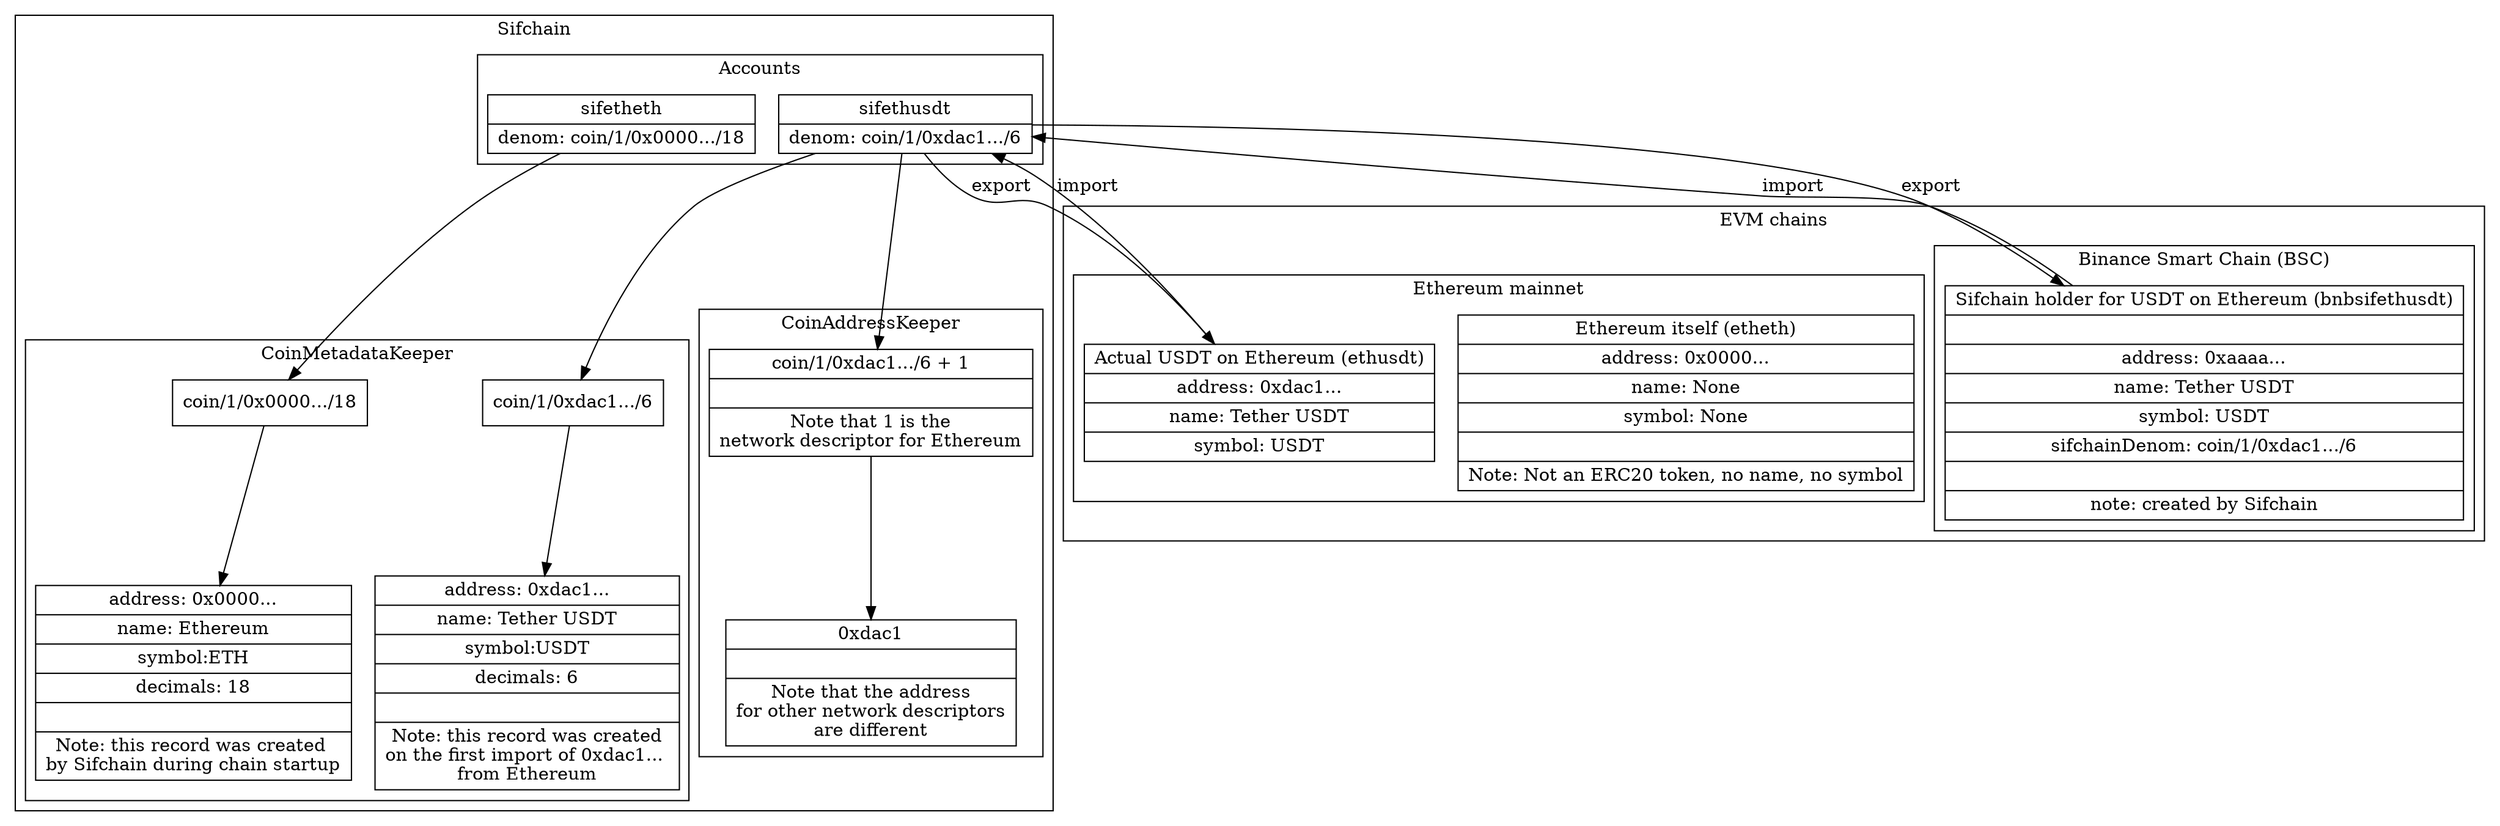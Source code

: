 digraph G {
    node [
        shape = "record"
    ]

    subgraph cluster_sifchain {
        label="Sifchain"
        subgraph cluster_coins {
            label="Accounts"
            sifethusdt [label="{sifethusdt|denom: coin/1/0xdac1.../6}"]
            sifetheth [label="{sifetheth|denom: coin/1/0x0000.../18}"]
        }

        subgraph cluster_coinmetadatakeeper {
            label="CoinMetadataKeeper"
            sifethusdtdenom [label="coin/1/0xdac1.../6}"]
            sifethusdtmetdata [label="{address: 0xdac1...|name: Tether USDT|symbol:USDT|decimals: 6||Note: this record was created\non the first import of 0xdac1... \nfrom Ethereum}"]
            sifethusdtdenom -> sifethusdtmetdata
            sifethusdt -> sifethusdtdenom

            sifethethdenom [label="coin/1/0x0000.../18}"]
            sifethethmetdata [label="{address: 0x0000...|name: Ethereum|symbol:ETH|decimals: 18||Note: this record was created \nby Sifchain during chain startup}"]
            sifethethdenom -> sifethethmetdata
            sifetheth -> sifethethdenom
        }
        subgraph cluster_coinaddresskeeper {
            label="CoinAddressKeeper"
            sifethethdenomandnetworkdescriptor [label="{coin/1/0xdac1.../6 + 1||Note that 1 is the\nnetwork descriptor for Ethereum}"]
            sifethusdtethaddr [label="{0xdac1||Note that the address\nfor other network descriptors\nare different}"]
            sifethusdt -> sifethethdenomandnetworkdescriptor
            sifethethdenomandnetworkdescriptor -> sifethusdtethaddr
        }
    }
    subgraph cluster_evm {
        label="EVM chains"
        subgraph cluster_etherum {
            label="Ethereum mainnet"
            etheth
            ethusdt
        }
        subgraph cluster_bsc {
            label="Binance Smart Chain (BSC)"
            bnbsifethusdt
        }
    }

    etheth [label="{Ethereum itself (etheth)|address: 0x0000...|name: None|symbol: None||Note: Not an ERC20 token, no name, no symbol}"]
    ethusdt [label="{Actual USDT on Ethereum (ethusdt)|address: 0xdac1...|name: Tether USDT|symbol: USDT}"]
    bnbsifethusdt [label="{Sifchain holder for USDT on Ethereum (bnbsifethusdt)||address: 0xaaaa...|    name: Tether USDT|symbol: USDT|sifchainDenom: coin/1/0xdac1.../6||note: created by Sifchain}"]
    ethusdt -> sifethusdt [label="import"]
    sifethusdt -> bnbsifethusdt [label="export"]
    sifethusdt -> ethusdt [label="export"]
    bnbsifethusdt -> sifethusdt [label="import"]
}